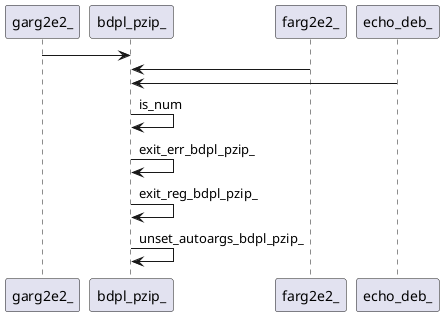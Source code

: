 @startuml rete
garg2e2_ -> bdpl_pzip_ 
farg2e2_ -> bdpl_pzip_
echo_deb_ -> bdpl_pzip_
bdpl_pzip_ -> bdpl_pzip_:is_num
bdpl_pzip_ -> bdpl_pzip_:exit_err_bdpl_pzip_
bdpl_pzip_ -> bdpl_pzip_:exit_reg_bdpl_pzip_
bdpl_pzip_ -> bdpl_pzip_:unset_autoargs_bdpl_pzip_
' {wrap_fn}
' fnn o-> bdpl_pzip_
' {body_fn}
@enduml